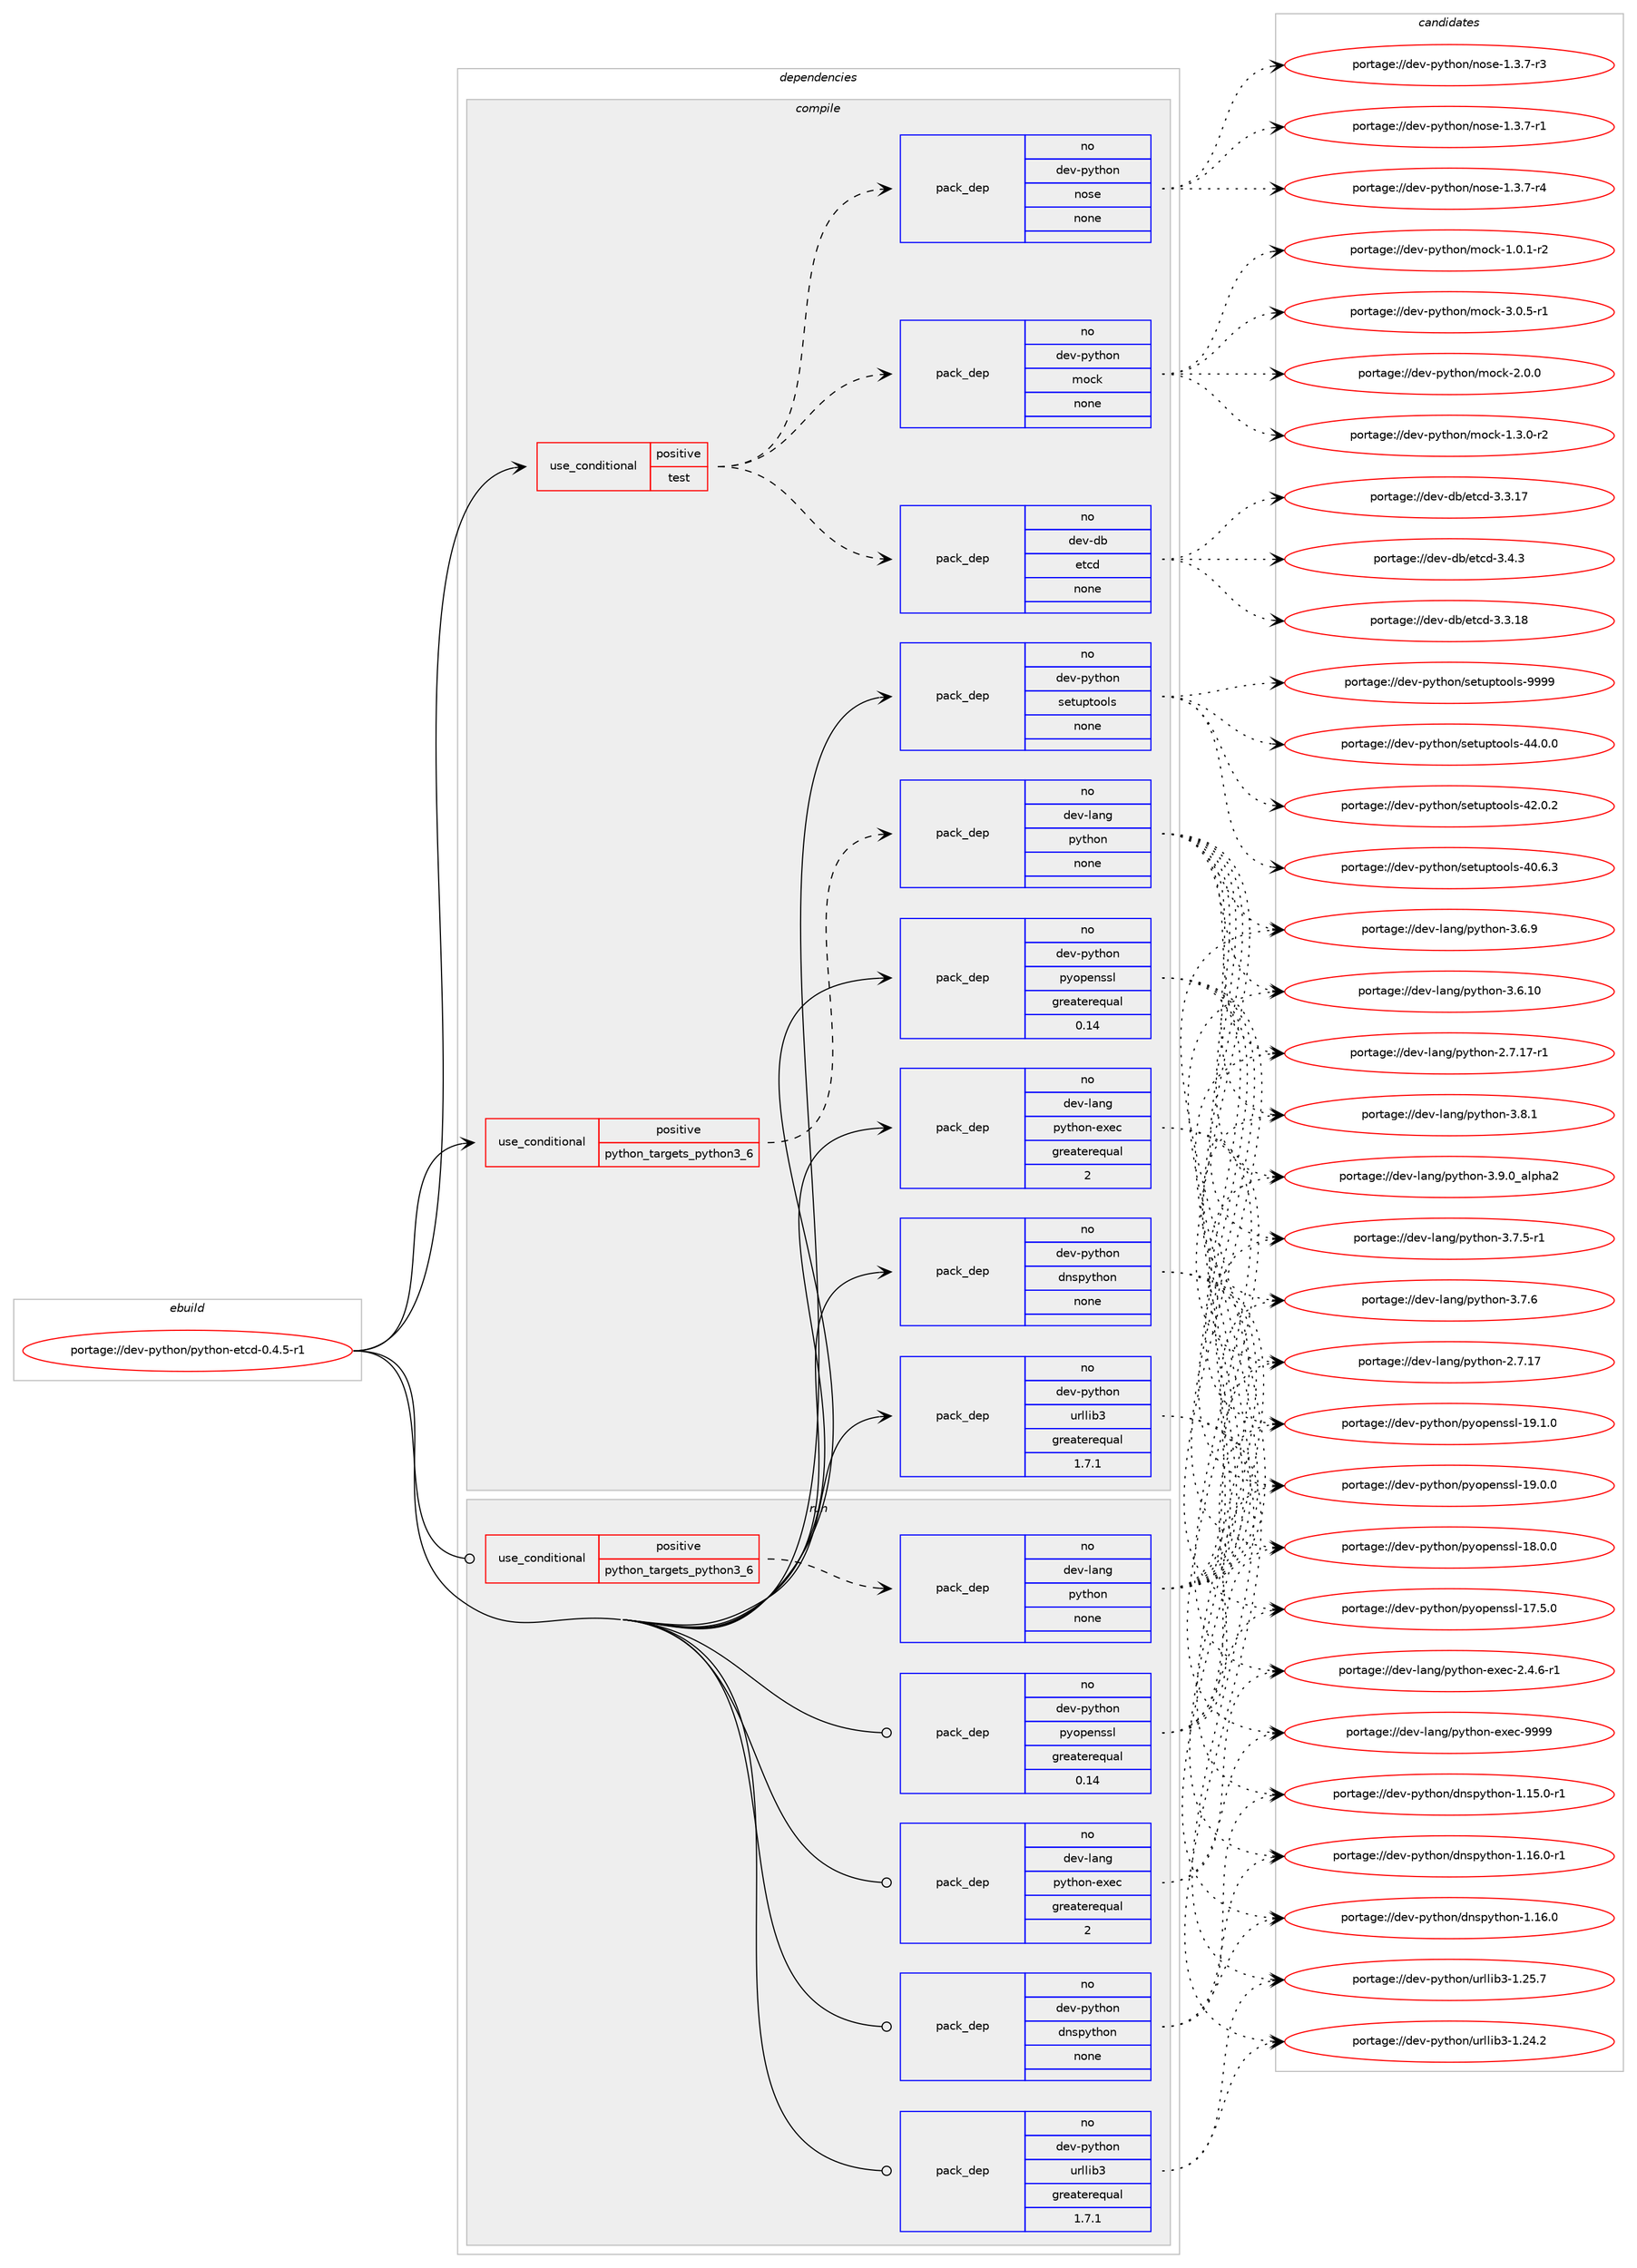 digraph prolog {

# *************
# Graph options
# *************

newrank=true;
concentrate=true;
compound=true;
graph [rankdir=LR,fontname=Helvetica,fontsize=10,ranksep=1.5];#, ranksep=2.5, nodesep=0.2];
edge  [arrowhead=vee];
node  [fontname=Helvetica,fontsize=10];

# **********
# The ebuild
# **********

subgraph cluster_leftcol {
color=gray;
rank=same;
label=<<i>ebuild</i>>;
id [label="portage://dev-python/python-etcd-0.4.5-r1", color=red, width=4, href="../dev-python/python-etcd-0.4.5-r1.svg"];
}

# ****************
# The dependencies
# ****************

subgraph cluster_midcol {
color=gray;
label=<<i>dependencies</i>>;
subgraph cluster_compile {
fillcolor="#eeeeee";
style=filled;
label=<<i>compile</i>>;
subgraph cond107838 {
dependency432610 [label=<<TABLE BORDER="0" CELLBORDER="1" CELLSPACING="0" CELLPADDING="4"><TR><TD ROWSPAN="3" CELLPADDING="10">use_conditional</TD></TR><TR><TD>positive</TD></TR><TR><TD>python_targets_python3_6</TD></TR></TABLE>>, shape=none, color=red];
subgraph pack319857 {
dependency432611 [label=<<TABLE BORDER="0" CELLBORDER="1" CELLSPACING="0" CELLPADDING="4" WIDTH="220"><TR><TD ROWSPAN="6" CELLPADDING="30">pack_dep</TD></TR><TR><TD WIDTH="110">no</TD></TR><TR><TD>dev-lang</TD></TR><TR><TD>python</TD></TR><TR><TD>none</TD></TR><TR><TD></TD></TR></TABLE>>, shape=none, color=blue];
}
dependency432610:e -> dependency432611:w [weight=20,style="dashed",arrowhead="vee"];
}
id:e -> dependency432610:w [weight=20,style="solid",arrowhead="vee"];
subgraph cond107839 {
dependency432612 [label=<<TABLE BORDER="0" CELLBORDER="1" CELLSPACING="0" CELLPADDING="4"><TR><TD ROWSPAN="3" CELLPADDING="10">use_conditional</TD></TR><TR><TD>positive</TD></TR><TR><TD>test</TD></TR></TABLE>>, shape=none, color=red];
subgraph pack319858 {
dependency432613 [label=<<TABLE BORDER="0" CELLBORDER="1" CELLSPACING="0" CELLPADDING="4" WIDTH="220"><TR><TD ROWSPAN="6" CELLPADDING="30">pack_dep</TD></TR><TR><TD WIDTH="110">no</TD></TR><TR><TD>dev-db</TD></TR><TR><TD>etcd</TD></TR><TR><TD>none</TD></TR><TR><TD></TD></TR></TABLE>>, shape=none, color=blue];
}
dependency432612:e -> dependency432613:w [weight=20,style="dashed",arrowhead="vee"];
subgraph pack319859 {
dependency432614 [label=<<TABLE BORDER="0" CELLBORDER="1" CELLSPACING="0" CELLPADDING="4" WIDTH="220"><TR><TD ROWSPAN="6" CELLPADDING="30">pack_dep</TD></TR><TR><TD WIDTH="110">no</TD></TR><TR><TD>dev-python</TD></TR><TR><TD>mock</TD></TR><TR><TD>none</TD></TR><TR><TD></TD></TR></TABLE>>, shape=none, color=blue];
}
dependency432612:e -> dependency432614:w [weight=20,style="dashed",arrowhead="vee"];
subgraph pack319860 {
dependency432615 [label=<<TABLE BORDER="0" CELLBORDER="1" CELLSPACING="0" CELLPADDING="4" WIDTH="220"><TR><TD ROWSPAN="6" CELLPADDING="30">pack_dep</TD></TR><TR><TD WIDTH="110">no</TD></TR><TR><TD>dev-python</TD></TR><TR><TD>nose</TD></TR><TR><TD>none</TD></TR><TR><TD></TD></TR></TABLE>>, shape=none, color=blue];
}
dependency432612:e -> dependency432615:w [weight=20,style="dashed",arrowhead="vee"];
}
id:e -> dependency432612:w [weight=20,style="solid",arrowhead="vee"];
subgraph pack319861 {
dependency432616 [label=<<TABLE BORDER="0" CELLBORDER="1" CELLSPACING="0" CELLPADDING="4" WIDTH="220"><TR><TD ROWSPAN="6" CELLPADDING="30">pack_dep</TD></TR><TR><TD WIDTH="110">no</TD></TR><TR><TD>dev-lang</TD></TR><TR><TD>python-exec</TD></TR><TR><TD>greaterequal</TD></TR><TR><TD>2</TD></TR></TABLE>>, shape=none, color=blue];
}
id:e -> dependency432616:w [weight=20,style="solid",arrowhead="vee"];
subgraph pack319862 {
dependency432617 [label=<<TABLE BORDER="0" CELLBORDER="1" CELLSPACING="0" CELLPADDING="4" WIDTH="220"><TR><TD ROWSPAN="6" CELLPADDING="30">pack_dep</TD></TR><TR><TD WIDTH="110">no</TD></TR><TR><TD>dev-python</TD></TR><TR><TD>dnspython</TD></TR><TR><TD>none</TD></TR><TR><TD></TD></TR></TABLE>>, shape=none, color=blue];
}
id:e -> dependency432617:w [weight=20,style="solid",arrowhead="vee"];
subgraph pack319863 {
dependency432618 [label=<<TABLE BORDER="0" CELLBORDER="1" CELLSPACING="0" CELLPADDING="4" WIDTH="220"><TR><TD ROWSPAN="6" CELLPADDING="30">pack_dep</TD></TR><TR><TD WIDTH="110">no</TD></TR><TR><TD>dev-python</TD></TR><TR><TD>pyopenssl</TD></TR><TR><TD>greaterequal</TD></TR><TR><TD>0.14</TD></TR></TABLE>>, shape=none, color=blue];
}
id:e -> dependency432618:w [weight=20,style="solid",arrowhead="vee"];
subgraph pack319864 {
dependency432619 [label=<<TABLE BORDER="0" CELLBORDER="1" CELLSPACING="0" CELLPADDING="4" WIDTH="220"><TR><TD ROWSPAN="6" CELLPADDING="30">pack_dep</TD></TR><TR><TD WIDTH="110">no</TD></TR><TR><TD>dev-python</TD></TR><TR><TD>setuptools</TD></TR><TR><TD>none</TD></TR><TR><TD></TD></TR></TABLE>>, shape=none, color=blue];
}
id:e -> dependency432619:w [weight=20,style="solid",arrowhead="vee"];
subgraph pack319865 {
dependency432620 [label=<<TABLE BORDER="0" CELLBORDER="1" CELLSPACING="0" CELLPADDING="4" WIDTH="220"><TR><TD ROWSPAN="6" CELLPADDING="30">pack_dep</TD></TR><TR><TD WIDTH="110">no</TD></TR><TR><TD>dev-python</TD></TR><TR><TD>urllib3</TD></TR><TR><TD>greaterequal</TD></TR><TR><TD>1.7.1</TD></TR></TABLE>>, shape=none, color=blue];
}
id:e -> dependency432620:w [weight=20,style="solid",arrowhead="vee"];
}
subgraph cluster_compileandrun {
fillcolor="#eeeeee";
style=filled;
label=<<i>compile and run</i>>;
}
subgraph cluster_run {
fillcolor="#eeeeee";
style=filled;
label=<<i>run</i>>;
subgraph cond107840 {
dependency432621 [label=<<TABLE BORDER="0" CELLBORDER="1" CELLSPACING="0" CELLPADDING="4"><TR><TD ROWSPAN="3" CELLPADDING="10">use_conditional</TD></TR><TR><TD>positive</TD></TR><TR><TD>python_targets_python3_6</TD></TR></TABLE>>, shape=none, color=red];
subgraph pack319866 {
dependency432622 [label=<<TABLE BORDER="0" CELLBORDER="1" CELLSPACING="0" CELLPADDING="4" WIDTH="220"><TR><TD ROWSPAN="6" CELLPADDING="30">pack_dep</TD></TR><TR><TD WIDTH="110">no</TD></TR><TR><TD>dev-lang</TD></TR><TR><TD>python</TD></TR><TR><TD>none</TD></TR><TR><TD></TD></TR></TABLE>>, shape=none, color=blue];
}
dependency432621:e -> dependency432622:w [weight=20,style="dashed",arrowhead="vee"];
}
id:e -> dependency432621:w [weight=20,style="solid",arrowhead="odot"];
subgraph pack319867 {
dependency432623 [label=<<TABLE BORDER="0" CELLBORDER="1" CELLSPACING="0" CELLPADDING="4" WIDTH="220"><TR><TD ROWSPAN="6" CELLPADDING="30">pack_dep</TD></TR><TR><TD WIDTH="110">no</TD></TR><TR><TD>dev-lang</TD></TR><TR><TD>python-exec</TD></TR><TR><TD>greaterequal</TD></TR><TR><TD>2</TD></TR></TABLE>>, shape=none, color=blue];
}
id:e -> dependency432623:w [weight=20,style="solid",arrowhead="odot"];
subgraph pack319868 {
dependency432624 [label=<<TABLE BORDER="0" CELLBORDER="1" CELLSPACING="0" CELLPADDING="4" WIDTH="220"><TR><TD ROWSPAN="6" CELLPADDING="30">pack_dep</TD></TR><TR><TD WIDTH="110">no</TD></TR><TR><TD>dev-python</TD></TR><TR><TD>dnspython</TD></TR><TR><TD>none</TD></TR><TR><TD></TD></TR></TABLE>>, shape=none, color=blue];
}
id:e -> dependency432624:w [weight=20,style="solid",arrowhead="odot"];
subgraph pack319869 {
dependency432625 [label=<<TABLE BORDER="0" CELLBORDER="1" CELLSPACING="0" CELLPADDING="4" WIDTH="220"><TR><TD ROWSPAN="6" CELLPADDING="30">pack_dep</TD></TR><TR><TD WIDTH="110">no</TD></TR><TR><TD>dev-python</TD></TR><TR><TD>pyopenssl</TD></TR><TR><TD>greaterequal</TD></TR><TR><TD>0.14</TD></TR></TABLE>>, shape=none, color=blue];
}
id:e -> dependency432625:w [weight=20,style="solid",arrowhead="odot"];
subgraph pack319870 {
dependency432626 [label=<<TABLE BORDER="0" CELLBORDER="1" CELLSPACING="0" CELLPADDING="4" WIDTH="220"><TR><TD ROWSPAN="6" CELLPADDING="30">pack_dep</TD></TR><TR><TD WIDTH="110">no</TD></TR><TR><TD>dev-python</TD></TR><TR><TD>urllib3</TD></TR><TR><TD>greaterequal</TD></TR><TR><TD>1.7.1</TD></TR></TABLE>>, shape=none, color=blue];
}
id:e -> dependency432626:w [weight=20,style="solid",arrowhead="odot"];
}
}

# **************
# The candidates
# **************

subgraph cluster_choices {
rank=same;
color=gray;
label=<<i>candidates</i>>;

subgraph choice319857 {
color=black;
nodesep=1;
choice10010111845108971101034711212111610411111045514657464895971081121049750 [label="portage://dev-lang/python-3.9.0_alpha2", color=red, width=4,href="../dev-lang/python-3.9.0_alpha2.svg"];
choice100101118451089711010347112121116104111110455146564649 [label="portage://dev-lang/python-3.8.1", color=red, width=4,href="../dev-lang/python-3.8.1.svg"];
choice100101118451089711010347112121116104111110455146554654 [label="portage://dev-lang/python-3.7.6", color=red, width=4,href="../dev-lang/python-3.7.6.svg"];
choice1001011184510897110103471121211161041111104551465546534511449 [label="portage://dev-lang/python-3.7.5-r1", color=red, width=4,href="../dev-lang/python-3.7.5-r1.svg"];
choice100101118451089711010347112121116104111110455146544657 [label="portage://dev-lang/python-3.6.9", color=red, width=4,href="../dev-lang/python-3.6.9.svg"];
choice10010111845108971101034711212111610411111045514654464948 [label="portage://dev-lang/python-3.6.10", color=red, width=4,href="../dev-lang/python-3.6.10.svg"];
choice100101118451089711010347112121116104111110455046554649554511449 [label="portage://dev-lang/python-2.7.17-r1", color=red, width=4,href="../dev-lang/python-2.7.17-r1.svg"];
choice10010111845108971101034711212111610411111045504655464955 [label="portage://dev-lang/python-2.7.17", color=red, width=4,href="../dev-lang/python-2.7.17.svg"];
dependency432611:e -> choice10010111845108971101034711212111610411111045514657464895971081121049750:w [style=dotted,weight="100"];
dependency432611:e -> choice100101118451089711010347112121116104111110455146564649:w [style=dotted,weight="100"];
dependency432611:e -> choice100101118451089711010347112121116104111110455146554654:w [style=dotted,weight="100"];
dependency432611:e -> choice1001011184510897110103471121211161041111104551465546534511449:w [style=dotted,weight="100"];
dependency432611:e -> choice100101118451089711010347112121116104111110455146544657:w [style=dotted,weight="100"];
dependency432611:e -> choice10010111845108971101034711212111610411111045514654464948:w [style=dotted,weight="100"];
dependency432611:e -> choice100101118451089711010347112121116104111110455046554649554511449:w [style=dotted,weight="100"];
dependency432611:e -> choice10010111845108971101034711212111610411111045504655464955:w [style=dotted,weight="100"];
}
subgraph choice319858 {
color=black;
nodesep=1;
choice10010111845100984710111699100455146524651 [label="portage://dev-db/etcd-3.4.3", color=red, width=4,href="../dev-db/etcd-3.4.3.svg"];
choice1001011184510098471011169910045514651464956 [label="portage://dev-db/etcd-3.3.18", color=red, width=4,href="../dev-db/etcd-3.3.18.svg"];
choice1001011184510098471011169910045514651464955 [label="portage://dev-db/etcd-3.3.17", color=red, width=4,href="../dev-db/etcd-3.3.17.svg"];
dependency432613:e -> choice10010111845100984710111699100455146524651:w [style=dotted,weight="100"];
dependency432613:e -> choice1001011184510098471011169910045514651464956:w [style=dotted,weight="100"];
dependency432613:e -> choice1001011184510098471011169910045514651464955:w [style=dotted,weight="100"];
}
subgraph choice319859 {
color=black;
nodesep=1;
choice1001011184511212111610411111047109111991074551464846534511449 [label="portage://dev-python/mock-3.0.5-r1", color=red, width=4,href="../dev-python/mock-3.0.5-r1.svg"];
choice100101118451121211161041111104710911199107455046484648 [label="portage://dev-python/mock-2.0.0", color=red, width=4,href="../dev-python/mock-2.0.0.svg"];
choice1001011184511212111610411111047109111991074549465146484511450 [label="portage://dev-python/mock-1.3.0-r2", color=red, width=4,href="../dev-python/mock-1.3.0-r2.svg"];
choice1001011184511212111610411111047109111991074549464846494511450 [label="portage://dev-python/mock-1.0.1-r2", color=red, width=4,href="../dev-python/mock-1.0.1-r2.svg"];
dependency432614:e -> choice1001011184511212111610411111047109111991074551464846534511449:w [style=dotted,weight="100"];
dependency432614:e -> choice100101118451121211161041111104710911199107455046484648:w [style=dotted,weight="100"];
dependency432614:e -> choice1001011184511212111610411111047109111991074549465146484511450:w [style=dotted,weight="100"];
dependency432614:e -> choice1001011184511212111610411111047109111991074549464846494511450:w [style=dotted,weight="100"];
}
subgraph choice319860 {
color=black;
nodesep=1;
choice10010111845112121116104111110471101111151014549465146554511452 [label="portage://dev-python/nose-1.3.7-r4", color=red, width=4,href="../dev-python/nose-1.3.7-r4.svg"];
choice10010111845112121116104111110471101111151014549465146554511451 [label="portage://dev-python/nose-1.3.7-r3", color=red, width=4,href="../dev-python/nose-1.3.7-r3.svg"];
choice10010111845112121116104111110471101111151014549465146554511449 [label="portage://dev-python/nose-1.3.7-r1", color=red, width=4,href="../dev-python/nose-1.3.7-r1.svg"];
dependency432615:e -> choice10010111845112121116104111110471101111151014549465146554511452:w [style=dotted,weight="100"];
dependency432615:e -> choice10010111845112121116104111110471101111151014549465146554511451:w [style=dotted,weight="100"];
dependency432615:e -> choice10010111845112121116104111110471101111151014549465146554511449:w [style=dotted,weight="100"];
}
subgraph choice319861 {
color=black;
nodesep=1;
choice10010111845108971101034711212111610411111045101120101994557575757 [label="portage://dev-lang/python-exec-9999", color=red, width=4,href="../dev-lang/python-exec-9999.svg"];
choice10010111845108971101034711212111610411111045101120101994550465246544511449 [label="portage://dev-lang/python-exec-2.4.6-r1", color=red, width=4,href="../dev-lang/python-exec-2.4.6-r1.svg"];
dependency432616:e -> choice10010111845108971101034711212111610411111045101120101994557575757:w [style=dotted,weight="100"];
dependency432616:e -> choice10010111845108971101034711212111610411111045101120101994550465246544511449:w [style=dotted,weight="100"];
}
subgraph choice319862 {
color=black;
nodesep=1;
choice1001011184511212111610411111047100110115112121116104111110454946495446484511449 [label="portage://dev-python/dnspython-1.16.0-r1", color=red, width=4,href="../dev-python/dnspython-1.16.0-r1.svg"];
choice100101118451121211161041111104710011011511212111610411111045494649544648 [label="portage://dev-python/dnspython-1.16.0", color=red, width=4,href="../dev-python/dnspython-1.16.0.svg"];
choice1001011184511212111610411111047100110115112121116104111110454946495346484511449 [label="portage://dev-python/dnspython-1.15.0-r1", color=red, width=4,href="../dev-python/dnspython-1.15.0-r1.svg"];
dependency432617:e -> choice1001011184511212111610411111047100110115112121116104111110454946495446484511449:w [style=dotted,weight="100"];
dependency432617:e -> choice100101118451121211161041111104710011011511212111610411111045494649544648:w [style=dotted,weight="100"];
dependency432617:e -> choice1001011184511212111610411111047100110115112121116104111110454946495346484511449:w [style=dotted,weight="100"];
}
subgraph choice319863 {
color=black;
nodesep=1;
choice100101118451121211161041111104711212111111210111011511510845495746494648 [label="portage://dev-python/pyopenssl-19.1.0", color=red, width=4,href="../dev-python/pyopenssl-19.1.0.svg"];
choice100101118451121211161041111104711212111111210111011511510845495746484648 [label="portage://dev-python/pyopenssl-19.0.0", color=red, width=4,href="../dev-python/pyopenssl-19.0.0.svg"];
choice100101118451121211161041111104711212111111210111011511510845495646484648 [label="portage://dev-python/pyopenssl-18.0.0", color=red, width=4,href="../dev-python/pyopenssl-18.0.0.svg"];
choice100101118451121211161041111104711212111111210111011511510845495546534648 [label="portage://dev-python/pyopenssl-17.5.0", color=red, width=4,href="../dev-python/pyopenssl-17.5.0.svg"];
dependency432618:e -> choice100101118451121211161041111104711212111111210111011511510845495746494648:w [style=dotted,weight="100"];
dependency432618:e -> choice100101118451121211161041111104711212111111210111011511510845495746484648:w [style=dotted,weight="100"];
dependency432618:e -> choice100101118451121211161041111104711212111111210111011511510845495646484648:w [style=dotted,weight="100"];
dependency432618:e -> choice100101118451121211161041111104711212111111210111011511510845495546534648:w [style=dotted,weight="100"];
}
subgraph choice319864 {
color=black;
nodesep=1;
choice10010111845112121116104111110471151011161171121161111111081154557575757 [label="portage://dev-python/setuptools-9999", color=red, width=4,href="../dev-python/setuptools-9999.svg"];
choice100101118451121211161041111104711510111611711211611111110811545525246484648 [label="portage://dev-python/setuptools-44.0.0", color=red, width=4,href="../dev-python/setuptools-44.0.0.svg"];
choice100101118451121211161041111104711510111611711211611111110811545525046484650 [label="portage://dev-python/setuptools-42.0.2", color=red, width=4,href="../dev-python/setuptools-42.0.2.svg"];
choice100101118451121211161041111104711510111611711211611111110811545524846544651 [label="portage://dev-python/setuptools-40.6.3", color=red, width=4,href="../dev-python/setuptools-40.6.3.svg"];
dependency432619:e -> choice10010111845112121116104111110471151011161171121161111111081154557575757:w [style=dotted,weight="100"];
dependency432619:e -> choice100101118451121211161041111104711510111611711211611111110811545525246484648:w [style=dotted,weight="100"];
dependency432619:e -> choice100101118451121211161041111104711510111611711211611111110811545525046484650:w [style=dotted,weight="100"];
dependency432619:e -> choice100101118451121211161041111104711510111611711211611111110811545524846544651:w [style=dotted,weight="100"];
}
subgraph choice319865 {
color=black;
nodesep=1;
choice1001011184511212111610411111047117114108108105985145494650534655 [label="portage://dev-python/urllib3-1.25.7", color=red, width=4,href="../dev-python/urllib3-1.25.7.svg"];
choice1001011184511212111610411111047117114108108105985145494650524650 [label="portage://dev-python/urllib3-1.24.2", color=red, width=4,href="../dev-python/urllib3-1.24.2.svg"];
dependency432620:e -> choice1001011184511212111610411111047117114108108105985145494650534655:w [style=dotted,weight="100"];
dependency432620:e -> choice1001011184511212111610411111047117114108108105985145494650524650:w [style=dotted,weight="100"];
}
subgraph choice319866 {
color=black;
nodesep=1;
choice10010111845108971101034711212111610411111045514657464895971081121049750 [label="portage://dev-lang/python-3.9.0_alpha2", color=red, width=4,href="../dev-lang/python-3.9.0_alpha2.svg"];
choice100101118451089711010347112121116104111110455146564649 [label="portage://dev-lang/python-3.8.1", color=red, width=4,href="../dev-lang/python-3.8.1.svg"];
choice100101118451089711010347112121116104111110455146554654 [label="portage://dev-lang/python-3.7.6", color=red, width=4,href="../dev-lang/python-3.7.6.svg"];
choice1001011184510897110103471121211161041111104551465546534511449 [label="portage://dev-lang/python-3.7.5-r1", color=red, width=4,href="../dev-lang/python-3.7.5-r1.svg"];
choice100101118451089711010347112121116104111110455146544657 [label="portage://dev-lang/python-3.6.9", color=red, width=4,href="../dev-lang/python-3.6.9.svg"];
choice10010111845108971101034711212111610411111045514654464948 [label="portage://dev-lang/python-3.6.10", color=red, width=4,href="../dev-lang/python-3.6.10.svg"];
choice100101118451089711010347112121116104111110455046554649554511449 [label="portage://dev-lang/python-2.7.17-r1", color=red, width=4,href="../dev-lang/python-2.7.17-r1.svg"];
choice10010111845108971101034711212111610411111045504655464955 [label="portage://dev-lang/python-2.7.17", color=red, width=4,href="../dev-lang/python-2.7.17.svg"];
dependency432622:e -> choice10010111845108971101034711212111610411111045514657464895971081121049750:w [style=dotted,weight="100"];
dependency432622:e -> choice100101118451089711010347112121116104111110455146564649:w [style=dotted,weight="100"];
dependency432622:e -> choice100101118451089711010347112121116104111110455146554654:w [style=dotted,weight="100"];
dependency432622:e -> choice1001011184510897110103471121211161041111104551465546534511449:w [style=dotted,weight="100"];
dependency432622:e -> choice100101118451089711010347112121116104111110455146544657:w [style=dotted,weight="100"];
dependency432622:e -> choice10010111845108971101034711212111610411111045514654464948:w [style=dotted,weight="100"];
dependency432622:e -> choice100101118451089711010347112121116104111110455046554649554511449:w [style=dotted,weight="100"];
dependency432622:e -> choice10010111845108971101034711212111610411111045504655464955:w [style=dotted,weight="100"];
}
subgraph choice319867 {
color=black;
nodesep=1;
choice10010111845108971101034711212111610411111045101120101994557575757 [label="portage://dev-lang/python-exec-9999", color=red, width=4,href="../dev-lang/python-exec-9999.svg"];
choice10010111845108971101034711212111610411111045101120101994550465246544511449 [label="portage://dev-lang/python-exec-2.4.6-r1", color=red, width=4,href="../dev-lang/python-exec-2.4.6-r1.svg"];
dependency432623:e -> choice10010111845108971101034711212111610411111045101120101994557575757:w [style=dotted,weight="100"];
dependency432623:e -> choice10010111845108971101034711212111610411111045101120101994550465246544511449:w [style=dotted,weight="100"];
}
subgraph choice319868 {
color=black;
nodesep=1;
choice1001011184511212111610411111047100110115112121116104111110454946495446484511449 [label="portage://dev-python/dnspython-1.16.0-r1", color=red, width=4,href="../dev-python/dnspython-1.16.0-r1.svg"];
choice100101118451121211161041111104710011011511212111610411111045494649544648 [label="portage://dev-python/dnspython-1.16.0", color=red, width=4,href="../dev-python/dnspython-1.16.0.svg"];
choice1001011184511212111610411111047100110115112121116104111110454946495346484511449 [label="portage://dev-python/dnspython-1.15.0-r1", color=red, width=4,href="../dev-python/dnspython-1.15.0-r1.svg"];
dependency432624:e -> choice1001011184511212111610411111047100110115112121116104111110454946495446484511449:w [style=dotted,weight="100"];
dependency432624:e -> choice100101118451121211161041111104710011011511212111610411111045494649544648:w [style=dotted,weight="100"];
dependency432624:e -> choice1001011184511212111610411111047100110115112121116104111110454946495346484511449:w [style=dotted,weight="100"];
}
subgraph choice319869 {
color=black;
nodesep=1;
choice100101118451121211161041111104711212111111210111011511510845495746494648 [label="portage://dev-python/pyopenssl-19.1.0", color=red, width=4,href="../dev-python/pyopenssl-19.1.0.svg"];
choice100101118451121211161041111104711212111111210111011511510845495746484648 [label="portage://dev-python/pyopenssl-19.0.0", color=red, width=4,href="../dev-python/pyopenssl-19.0.0.svg"];
choice100101118451121211161041111104711212111111210111011511510845495646484648 [label="portage://dev-python/pyopenssl-18.0.0", color=red, width=4,href="../dev-python/pyopenssl-18.0.0.svg"];
choice100101118451121211161041111104711212111111210111011511510845495546534648 [label="portage://dev-python/pyopenssl-17.5.0", color=red, width=4,href="../dev-python/pyopenssl-17.5.0.svg"];
dependency432625:e -> choice100101118451121211161041111104711212111111210111011511510845495746494648:w [style=dotted,weight="100"];
dependency432625:e -> choice100101118451121211161041111104711212111111210111011511510845495746484648:w [style=dotted,weight="100"];
dependency432625:e -> choice100101118451121211161041111104711212111111210111011511510845495646484648:w [style=dotted,weight="100"];
dependency432625:e -> choice100101118451121211161041111104711212111111210111011511510845495546534648:w [style=dotted,weight="100"];
}
subgraph choice319870 {
color=black;
nodesep=1;
choice1001011184511212111610411111047117114108108105985145494650534655 [label="portage://dev-python/urllib3-1.25.7", color=red, width=4,href="../dev-python/urllib3-1.25.7.svg"];
choice1001011184511212111610411111047117114108108105985145494650524650 [label="portage://dev-python/urllib3-1.24.2", color=red, width=4,href="../dev-python/urllib3-1.24.2.svg"];
dependency432626:e -> choice1001011184511212111610411111047117114108108105985145494650534655:w [style=dotted,weight="100"];
dependency432626:e -> choice1001011184511212111610411111047117114108108105985145494650524650:w [style=dotted,weight="100"];
}
}

}
